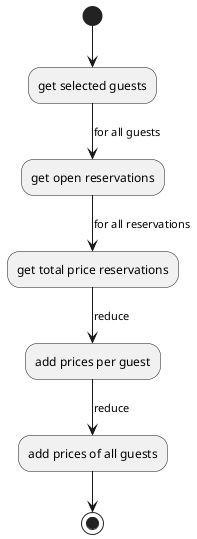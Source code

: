 @startuml
(*)  --> "get selected guests"
-->[for all guests] get open reservations
-->[for all reservations] get total price reservations
-->[reduce] add prices per guest
-->[reduce] add prices of all guests
-->(*)
@enduml